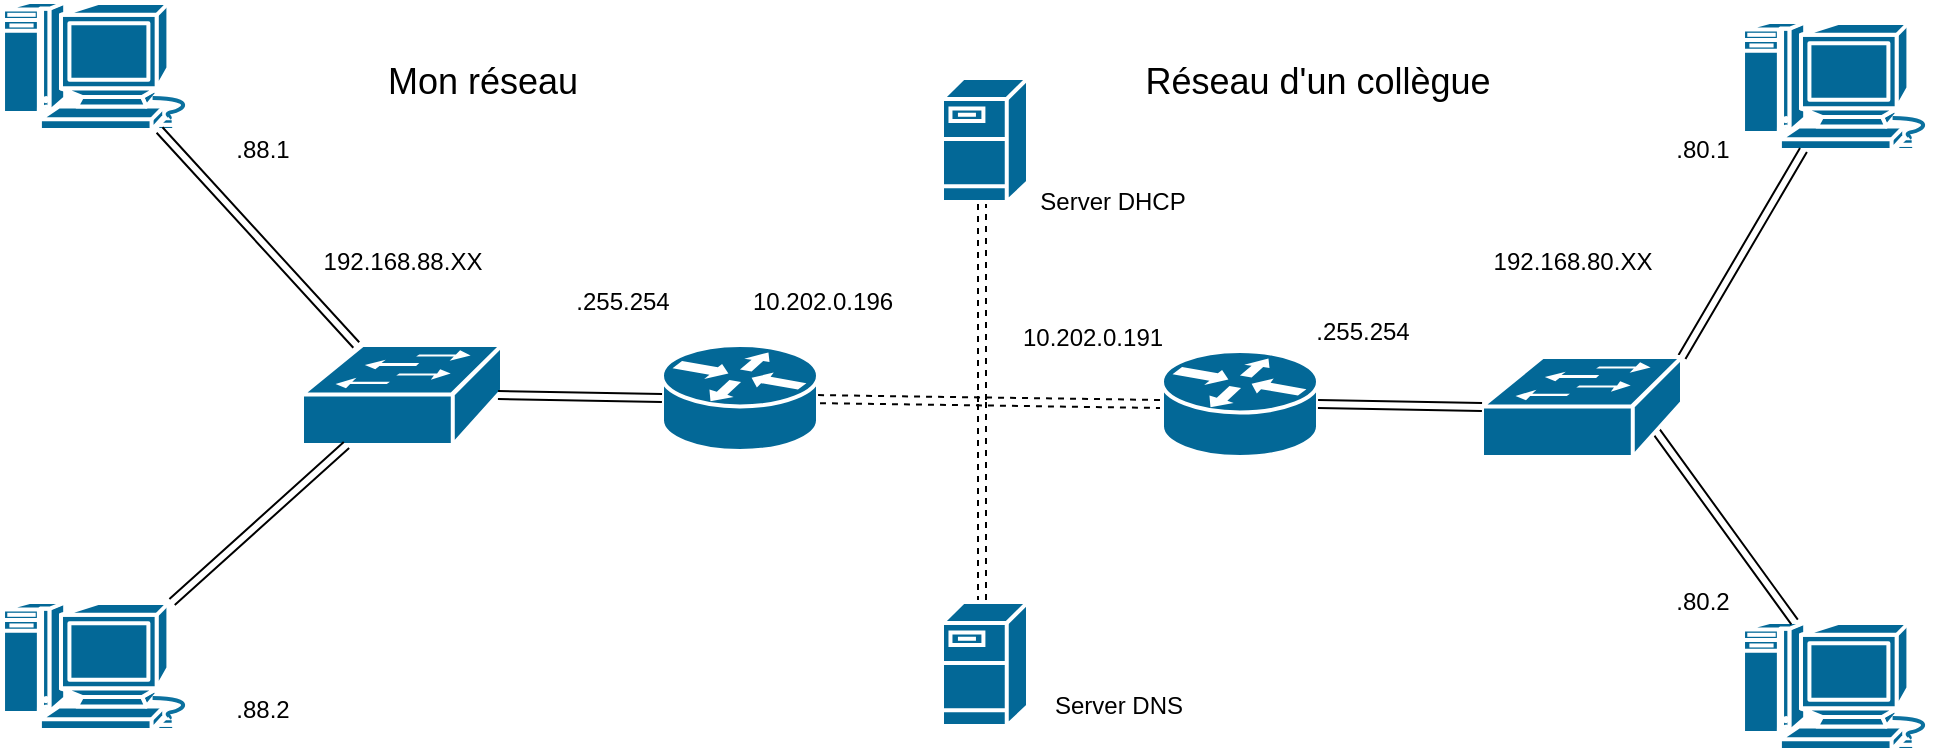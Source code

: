 <mxfile version="16.4.5" type="github">
  <diagram id="iZqzLyhIi8D4mTh6weEC" name="Page-1">
    <mxGraphModel dx="868" dy="428" grid="1" gridSize="10" guides="1" tooltips="1" connect="1" arrows="1" fold="1" page="1" pageScale="1" pageWidth="827" pageHeight="1169" math="0" shadow="0">
      <root>
        <mxCell id="0" />
        <mxCell id="1" parent="0" />
        <mxCell id="DPn4yQn2_Y9NsE6lSIu0-1" value="" style="shape=mxgraph.cisco.routers.router;sketch=0;html=1;pointerEvents=1;dashed=0;fillColor=#036897;strokeColor=#ffffff;strokeWidth=2;verticalLabelPosition=bottom;verticalAlign=top;align=center;outlineConnect=0;" parent="1" vertex="1">
          <mxGeometry x="340" y="191.5" width="78" height="53" as="geometry" />
        </mxCell>
        <mxCell id="DPn4yQn2_Y9NsE6lSIu0-2" value="" style="shape=mxgraph.cisco.switches.workgroup_switch;sketch=0;html=1;pointerEvents=1;dashed=0;fillColor=#036897;strokeColor=#ffffff;strokeWidth=2;verticalLabelPosition=bottom;verticalAlign=top;align=center;outlineConnect=0;" parent="1" vertex="1">
          <mxGeometry x="160" y="191.5" width="100" height="50" as="geometry" />
        </mxCell>
        <mxCell id="DPn4yQn2_Y9NsE6lSIu0-6" value="" style="shape=mxgraph.cisco.computers_and_peripherals.macintosh;sketch=0;html=1;pointerEvents=1;dashed=0;fillColor=#036897;strokeColor=#ffffff;strokeWidth=2;verticalLabelPosition=bottom;verticalAlign=top;align=center;outlineConnect=0;" parent="1" vertex="1">
          <mxGeometry x="10" y="20" width="99" height="64" as="geometry" />
        </mxCell>
        <mxCell id="DPn4yQn2_Y9NsE6lSIu0-7" value="" style="shape=mxgraph.cisco.computers_and_peripherals.macintosh;sketch=0;html=1;pointerEvents=1;dashed=0;fillColor=#036897;strokeColor=#ffffff;strokeWidth=2;verticalLabelPosition=bottom;verticalAlign=top;align=center;outlineConnect=0;" parent="1" vertex="1">
          <mxGeometry x="10" y="320" width="99" height="64" as="geometry" />
        </mxCell>
        <mxCell id="DPn4yQn2_Y9NsE6lSIu0-12" value="" style="endArrow=classic;html=1;rounded=0;fillColor=#FF0D0D;shape=link;" parent="1" source="DPn4yQn2_Y9NsE6lSIu0-6" target="DPn4yQn2_Y9NsE6lSIu0-2" edge="1">
          <mxGeometry width="50" height="50" relative="1" as="geometry">
            <mxPoint x="100" y="94.0" as="sourcePoint" />
            <mxPoint x="155.69" y="164.8" as="targetPoint" />
          </mxGeometry>
        </mxCell>
        <mxCell id="DPn4yQn2_Y9NsE6lSIu0-13" value="" style="endArrow=classic;html=1;rounded=0;fillColor=#FF0D0D;shape=link;" parent="1" source="DPn4yQn2_Y9NsE6lSIu0-2" target="DPn4yQn2_Y9NsE6lSIu0-7" edge="1">
          <mxGeometry width="50" height="50" relative="1" as="geometry">
            <mxPoint x="110.0" y="250.0" as="sourcePoint" />
            <mxPoint x="165.69" y="320.8" as="targetPoint" />
          </mxGeometry>
        </mxCell>
        <mxCell id="DPn4yQn2_Y9NsE6lSIu0-14" value="" style="endArrow=classic;html=1;rounded=0;fillColor=#FF0D0D;shape=link;exitX=0.98;exitY=0.5;exitDx=0;exitDy=0;exitPerimeter=0;entryX=0;entryY=0.5;entryDx=0;entryDy=0;entryPerimeter=0;" parent="1" source="DPn4yQn2_Y9NsE6lSIu0-2" target="DPn4yQn2_Y9NsE6lSIu0-1" edge="1">
          <mxGeometry width="50" height="50" relative="1" as="geometry">
            <mxPoint x="290.0" y="182.6" as="sourcePoint" />
            <mxPoint x="345.69" y="253.4" as="targetPoint" />
          </mxGeometry>
        </mxCell>
        <mxCell id="0L6uGiEx3E2wU8liYid6-1" value=".88.2" style="text;html=1;resizable=0;autosize=1;align=center;verticalAlign=middle;points=[];fillColor=none;strokeColor=none;rounded=0;" parent="1" vertex="1">
          <mxGeometry x="120" y="364" width="40" height="20" as="geometry" />
        </mxCell>
        <mxCell id="0L6uGiEx3E2wU8liYid6-2" value=".88.1" style="text;html=1;resizable=0;autosize=1;align=center;verticalAlign=middle;points=[];fillColor=none;strokeColor=none;rounded=0;" parent="1" vertex="1">
          <mxGeometry x="120" y="84" width="40" height="20" as="geometry" />
        </mxCell>
        <mxCell id="0L6uGiEx3E2wU8liYid6-3" value="192.168.88.XX" style="text;html=1;resizable=0;autosize=1;align=center;verticalAlign=middle;points=[];fillColor=none;strokeColor=none;rounded=0;" parent="1" vertex="1">
          <mxGeometry x="165" y="140" width="90" height="20" as="geometry" />
        </mxCell>
        <mxCell id="0L6uGiEx3E2wU8liYid6-4" value=".255.254" style="text;html=1;resizable=0;autosize=1;align=center;verticalAlign=middle;points=[];fillColor=none;strokeColor=none;rounded=0;" parent="1" vertex="1">
          <mxGeometry x="290" y="160" width="60" height="20" as="geometry" />
        </mxCell>
        <mxCell id="0L6uGiEx3E2wU8liYid6-6" value="" style="endArrow=none;dashed=1;html=1;rounded=0;shape=link;entryX=0;entryY=0.5;entryDx=0;entryDy=0;entryPerimeter=0;" parent="1" source="DPn4yQn2_Y9NsE6lSIu0-1" target="pGYjlj7JNuYmJzxzHvzT-10" edge="1">
          <mxGeometry width="50" height="50" relative="1" as="geometry">
            <mxPoint x="530" y="230" as="sourcePoint" />
            <mxPoint x="560" y="220" as="targetPoint" />
          </mxGeometry>
        </mxCell>
        <mxCell id="0L6uGiEx3E2wU8liYid6-7" value="" style="endArrow=none;dashed=1;html=1;rounded=0;shape=link;" parent="1" edge="1">
          <mxGeometry width="50" height="50" relative="1" as="geometry">
            <mxPoint x="500" y="220" as="sourcePoint" />
            <mxPoint x="500" y="120" as="targetPoint" />
          </mxGeometry>
        </mxCell>
        <mxCell id="0L6uGiEx3E2wU8liYid6-8" value="" style="endArrow=none;dashed=1;html=1;rounded=0;shape=link;" parent="1" edge="1">
          <mxGeometry width="50" height="50" relative="1" as="geometry">
            <mxPoint x="500" y="320" as="sourcePoint" />
            <mxPoint x="500" y="220" as="targetPoint" />
          </mxGeometry>
        </mxCell>
        <mxCell id="0L6uGiEx3E2wU8liYid6-9" value="" style="shape=mxgraph.cisco.servers.fileserver;sketch=0;html=1;pointerEvents=1;dashed=0;fillColor=#036897;strokeColor=#ffffff;strokeWidth=2;verticalLabelPosition=bottom;verticalAlign=top;align=center;outlineConnect=0;" parent="1" vertex="1">
          <mxGeometry x="480" y="58" width="43" height="62" as="geometry" />
        </mxCell>
        <mxCell id="0L6uGiEx3E2wU8liYid6-10" value="" style="shape=mxgraph.cisco.servers.fileserver;sketch=0;html=1;pointerEvents=1;dashed=0;fillColor=#036897;strokeColor=#ffffff;strokeWidth=2;verticalLabelPosition=bottom;verticalAlign=top;align=center;outlineConnect=0;" parent="1" vertex="1">
          <mxGeometry x="480" y="320" width="43" height="62" as="geometry" />
        </mxCell>
        <mxCell id="0L6uGiEx3E2wU8liYid6-11" value="Server DHCP" style="text;html=1;resizable=0;autosize=1;align=center;verticalAlign=middle;points=[];fillColor=none;strokeColor=none;rounded=0;" parent="1" vertex="1">
          <mxGeometry x="520" y="110" width="90" height="20" as="geometry" />
        </mxCell>
        <mxCell id="0L6uGiEx3E2wU8liYid6-12" value="Server DNS" style="text;html=1;resizable=0;autosize=1;align=center;verticalAlign=middle;points=[];fillColor=none;strokeColor=none;rounded=0;" parent="1" vertex="1">
          <mxGeometry x="528" y="362" width="80" height="20" as="geometry" />
        </mxCell>
        <mxCell id="pGYjlj7JNuYmJzxzHvzT-1" value="10.202.0.196" style="text;html=1;align=center;verticalAlign=middle;resizable=0;points=[];autosize=1;strokeColor=none;fillColor=none;" parent="1" vertex="1">
          <mxGeometry x="375" y="160" width="90" height="20" as="geometry" />
        </mxCell>
        <mxCell id="pGYjlj7JNuYmJzxzHvzT-2" value="" style="shape=mxgraph.cisco.computers_and_peripherals.macintosh;sketch=0;html=1;pointerEvents=1;dashed=0;fillColor=#036897;strokeColor=#ffffff;strokeWidth=2;verticalLabelPosition=bottom;verticalAlign=top;align=center;outlineConnect=0;" parent="1" vertex="1">
          <mxGeometry x="880" y="30" width="99" height="64" as="geometry" />
        </mxCell>
        <mxCell id="pGYjlj7JNuYmJzxzHvzT-3" value="" style="shape=mxgraph.cisco.computers_and_peripherals.macintosh;sketch=0;html=1;pointerEvents=1;dashed=0;fillColor=#036897;strokeColor=#ffffff;strokeWidth=2;verticalLabelPosition=bottom;verticalAlign=top;align=center;outlineConnect=0;" parent="1" vertex="1">
          <mxGeometry x="880" y="330" width="99" height="64" as="geometry" />
        </mxCell>
        <mxCell id="pGYjlj7JNuYmJzxzHvzT-4" value="" style="endArrow=classic;html=1;rounded=0;fillColor=#FF0D0D;shape=link;entryX=1;entryY=0;entryDx=0;entryDy=0;entryPerimeter=0;" parent="1" source="pGYjlj7JNuYmJzxzHvzT-2" target="pGYjlj7JNuYmJzxzHvzT-8" edge="1">
          <mxGeometry width="50" height="50" relative="1" as="geometry">
            <mxPoint x="970" y="104.0" as="sourcePoint" />
            <mxPoint x="800" y="200" as="targetPoint" />
          </mxGeometry>
        </mxCell>
        <mxCell id="pGYjlj7JNuYmJzxzHvzT-5" value="" style="endArrow=classic;html=1;rounded=0;fillColor=#FF0D0D;shape=link;exitX=0.87;exitY=0.74;exitDx=0;exitDy=0;exitPerimeter=0;" parent="1" source="pGYjlj7JNuYmJzxzHvzT-8" target="pGYjlj7JNuYmJzxzHvzT-3" edge="1">
          <mxGeometry width="50" height="50" relative="1" as="geometry">
            <mxPoint x="810" y="240" as="sourcePoint" />
            <mxPoint x="1035.69" y="330.8" as="targetPoint" />
          </mxGeometry>
        </mxCell>
        <mxCell id="pGYjlj7JNuYmJzxzHvzT-6" value=".80.2" style="text;html=1;resizable=0;autosize=1;align=center;verticalAlign=middle;points=[];fillColor=none;strokeColor=none;rounded=0;" parent="1" vertex="1">
          <mxGeometry x="840" y="310" width="40" height="20" as="geometry" />
        </mxCell>
        <mxCell id="pGYjlj7JNuYmJzxzHvzT-7" value=".80.1" style="text;html=1;resizable=0;autosize=1;align=center;verticalAlign=middle;points=[];fillColor=none;strokeColor=none;rounded=0;" parent="1" vertex="1">
          <mxGeometry x="840" y="84" width="40" height="20" as="geometry" />
        </mxCell>
        <mxCell id="pGYjlj7JNuYmJzxzHvzT-8" value="" style="shape=mxgraph.cisco.switches.workgroup_switch;sketch=0;html=1;pointerEvents=1;dashed=0;fillColor=#036897;strokeColor=#ffffff;strokeWidth=2;verticalLabelPosition=bottom;verticalAlign=top;align=center;outlineConnect=0;" parent="1" vertex="1">
          <mxGeometry x="750" y="197.5" width="100" height="50" as="geometry" />
        </mxCell>
        <mxCell id="pGYjlj7JNuYmJzxzHvzT-10" value="" style="shape=mxgraph.cisco.routers.router;sketch=0;html=1;pointerEvents=1;dashed=0;fillColor=#036897;strokeColor=#ffffff;strokeWidth=2;verticalLabelPosition=bottom;verticalAlign=top;align=center;outlineConnect=0;" parent="1" vertex="1">
          <mxGeometry x="590" y="194.5" width="78" height="53" as="geometry" />
        </mxCell>
        <mxCell id="pGYjlj7JNuYmJzxzHvzT-11" value="" style="endArrow=classic;html=1;rounded=0;fillColor=#FF0D0D;shape=link;exitX=1;exitY=0.5;exitDx=0;exitDy=0;exitPerimeter=0;entryX=0;entryY=0.5;entryDx=0;entryDy=0;entryPerimeter=0;" parent="1" source="pGYjlj7JNuYmJzxzHvzT-10" target="pGYjlj7JNuYmJzxzHvzT-8" edge="1">
          <mxGeometry width="50" height="50" relative="1" as="geometry">
            <mxPoint x="668" y="220.25" as="sourcePoint" />
            <mxPoint x="750" y="221.75" as="targetPoint" />
          </mxGeometry>
        </mxCell>
        <mxCell id="pGYjlj7JNuYmJzxzHvzT-12" value=".255.254" style="text;html=1;resizable=0;autosize=1;align=center;verticalAlign=middle;points=[];fillColor=none;strokeColor=none;rounded=0;" parent="1" vertex="1">
          <mxGeometry x="660" y="174.5" width="60" height="20" as="geometry" />
        </mxCell>
        <mxCell id="pGYjlj7JNuYmJzxzHvzT-14" value="10.202.0.191" style="text;html=1;align=center;verticalAlign=middle;resizable=0;points=[];autosize=1;strokeColor=none;fillColor=none;" parent="1" vertex="1">
          <mxGeometry x="510" y="177.5" width="90" height="20" as="geometry" />
        </mxCell>
        <mxCell id="pGYjlj7JNuYmJzxzHvzT-15" value="192.168.80.XX" style="text;html=1;resizable=0;autosize=1;align=center;verticalAlign=middle;points=[];fillColor=none;strokeColor=none;rounded=0;" parent="1" vertex="1">
          <mxGeometry x="750" y="140" width="90" height="20" as="geometry" />
        </mxCell>
        <mxCell id="pGYjlj7JNuYmJzxzHvzT-16" value="&lt;font style=&quot;font-size: 18px&quot;&gt;Mon réseau&lt;/font&gt;" style="text;html=1;align=center;verticalAlign=middle;resizable=0;points=[];autosize=1;strokeColor=none;fillColor=none;" parent="1" vertex="1">
          <mxGeometry x="195" y="50" width="110" height="20" as="geometry" />
        </mxCell>
        <mxCell id="pGYjlj7JNuYmJzxzHvzT-17" value="&lt;font style=&quot;font-size: 18px&quot;&gt;Réseau d&#39;un collègue&amp;nbsp;&lt;/font&gt;" style="text;html=1;align=center;verticalAlign=middle;resizable=0;points=[];autosize=1;strokeColor=none;fillColor=none;" parent="1" vertex="1">
          <mxGeometry x="575" y="50" width="190" height="20" as="geometry" />
        </mxCell>
      </root>
    </mxGraphModel>
  </diagram>
</mxfile>
